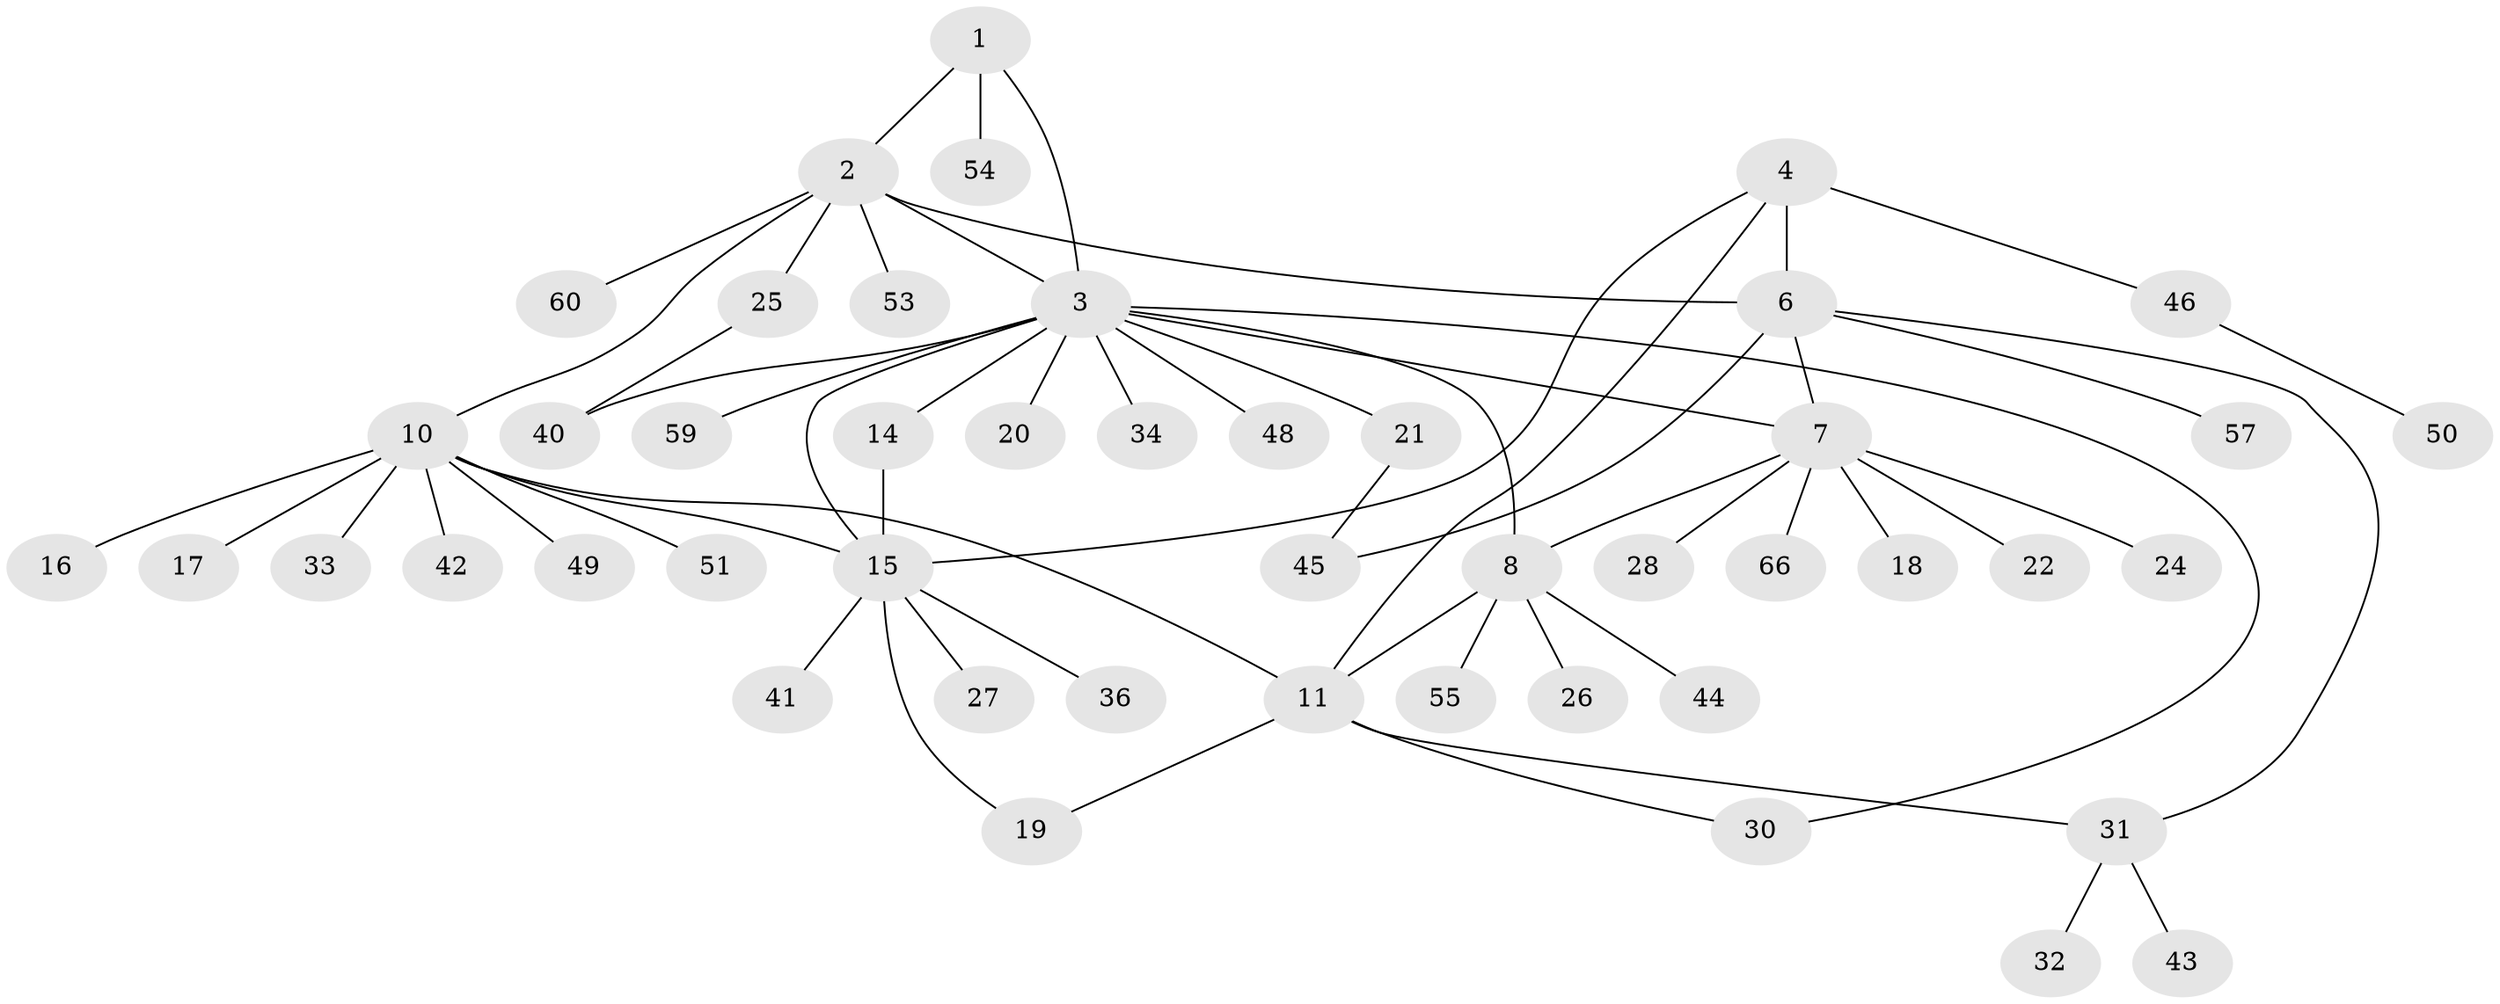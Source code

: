 // original degree distribution, {3: 0.09090909090909091, 8: 0.045454545454545456, 5: 0.045454545454545456, 4: 0.030303030303030304, 6: 0.015151515151515152, 7: 0.030303030303030304, 10: 0.015151515151515152, 9: 0.015151515151515152, 1: 0.5454545454545454, 2: 0.16666666666666666}
// Generated by graph-tools (version 1.1) at 2025/42/03/06/25 10:42:14]
// undirected, 47 vertices, 59 edges
graph export_dot {
graph [start="1"]
  node [color=gray90,style=filled];
  1 [super="+37"];
  2 [super="+61"];
  3 [super="+13"];
  4 [super="+5"];
  6 [super="+52"];
  7 [super="+9"];
  8 [super="+39"];
  10 [super="+12"];
  11;
  14 [super="+47"];
  15 [super="+38"];
  16;
  17 [super="+65"];
  18 [super="+23"];
  19 [super="+29"];
  20;
  21;
  22 [super="+64"];
  24;
  25 [super="+62"];
  26;
  27 [super="+35"];
  28;
  30 [super="+63"];
  31 [super="+58"];
  32;
  33;
  34;
  36;
  40;
  41;
  42;
  43;
  44;
  45;
  46 [super="+56"];
  48;
  49;
  50;
  51;
  53;
  54;
  55;
  57;
  59;
  60;
  66;
  1 -- 2;
  1 -- 3;
  1 -- 54;
  2 -- 3;
  2 -- 6;
  2 -- 25;
  2 -- 53;
  2 -- 60;
  2 -- 10;
  3 -- 59;
  3 -- 7;
  3 -- 34;
  3 -- 8;
  3 -- 40;
  3 -- 14;
  3 -- 15;
  3 -- 48;
  3 -- 20;
  3 -- 21;
  3 -- 30;
  4 -- 6 [weight=2];
  4 -- 46;
  4 -- 11;
  4 -- 15;
  6 -- 7;
  6 -- 31;
  6 -- 45;
  6 -- 57;
  7 -- 8 [weight=2];
  7 -- 18;
  7 -- 28;
  7 -- 66;
  7 -- 22;
  7 -- 24;
  8 -- 11;
  8 -- 26;
  8 -- 44;
  8 -- 55;
  10 -- 11 [weight=2];
  10 -- 16;
  10 -- 49;
  10 -- 51;
  10 -- 17;
  10 -- 33;
  10 -- 42;
  10 -- 15;
  11 -- 19;
  11 -- 31;
  11 -- 30;
  14 -- 15;
  15 -- 19;
  15 -- 27;
  15 -- 36;
  15 -- 41;
  21 -- 45;
  25 -- 40;
  31 -- 32;
  31 -- 43;
  46 -- 50;
}
